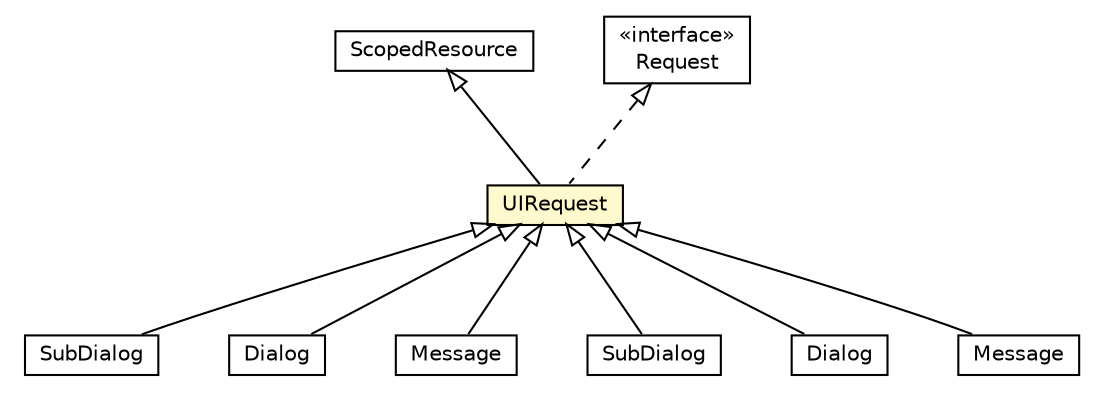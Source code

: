 #!/usr/local/bin/dot
#
# Class diagram 
# Generated by UMLGraph version R5_6-24-gf6e263 (http://www.umlgraph.org/)
#

digraph G {
	edge [fontname="Helvetica",fontsize=10,labelfontname="Helvetica",labelfontsize=10];
	node [fontname="Helvetica",fontsize=10,shape=plaintext];
	nodesep=0.25;
	ranksep=0.5;
	// org.universAAL.middleware.rdf.ScopedResource
	c8491590 [label=<<table title="org.universAAL.middleware.rdf.ScopedResource" border="0" cellborder="1" cellspacing="0" cellpadding="2" port="p" href="../rdf/ScopedResource.html">
		<tr><td><table border="0" cellspacing="0" cellpadding="1">
<tr><td align="center" balign="center"> ScopedResource </td></tr>
		</table></td></tr>
		</table>>, URL="../rdf/ScopedResource.html", fontname="Helvetica", fontcolor="black", fontsize=10.0];
	// org.universAAL.middleware.bus.model.matchable.Request
	c8491844 [label=<<table title="org.universAAL.middleware.bus.model.matchable.Request" border="0" cellborder="1" cellspacing="0" cellpadding="2" port="p" href="../bus/model/matchable/Request.html">
		<tr><td><table border="0" cellspacing="0" cellpadding="1">
<tr><td align="center" balign="center"> &#171;interface&#187; </td></tr>
<tr><td align="center" balign="center"> Request </td></tr>
		</table></td></tr>
		</table>>, URL="../bus/model/matchable/Request.html", fontname="Helvetica", fontcolor="black", fontsize=10.0];
	// org.universAAL.middleware.ui.UIRequest
	c8491953 [label=<<table title="org.universAAL.middleware.ui.UIRequest" border="0" cellborder="1" cellspacing="0" cellpadding="2" port="p" bgcolor="lemonChiffon" href="./UIRequest.html">
		<tr><td><table border="0" cellspacing="0" cellpadding="1">
<tr><td align="center" balign="center"> UIRequest </td></tr>
		</table></td></tr>
		</table>>, URL="./UIRequest.html", fontname="Helvetica", fontcolor="black", fontsize=10.0];
	// org.universAAL.support.utils.ui.low.SubDialog
	c8492279 [label=<<table title="org.universAAL.support.utils.ui.low.SubDialog" border="0" cellborder="1" cellspacing="0" cellpadding="2" port="p" href="../../support/utils/ui/low/SubDialog.html">
		<tr><td><table border="0" cellspacing="0" cellpadding="1">
<tr><td align="center" balign="center"> SubDialog </td></tr>
		</table></td></tr>
		</table>>, URL="../../support/utils/ui/low/SubDialog.html", fontname="Helvetica", fontcolor="black", fontsize=10.0];
	// org.universAAL.support.utils.ui.low.Dialog
	c8492280 [label=<<table title="org.universAAL.support.utils.ui.low.Dialog" border="0" cellborder="1" cellspacing="0" cellpadding="2" port="p" href="../../support/utils/ui/low/Dialog.html">
		<tr><td><table border="0" cellspacing="0" cellpadding="1">
<tr><td align="center" balign="center"> Dialog </td></tr>
		</table></td></tr>
		</table>>, URL="../../support/utils/ui/low/Dialog.html", fontname="Helvetica", fontcolor="black", fontsize=10.0];
	// org.universAAL.support.utils.ui.low.Message
	c8492281 [label=<<table title="org.universAAL.support.utils.ui.low.Message" border="0" cellborder="1" cellspacing="0" cellpadding="2" port="p" href="../../support/utils/ui/low/Message.html">
		<tr><td><table border="0" cellspacing="0" cellpadding="1">
<tr><td align="center" balign="center"> Message </td></tr>
		</table></td></tr>
		</table>>, URL="../../support/utils/ui/low/Message.html", fontname="Helvetica", fontcolor="black", fontsize=10.0];
	// org.universAAL.utilities.api.ui.low.SubDialog
	c8492328 [label=<<table title="org.universAAL.utilities.api.ui.low.SubDialog" border="0" cellborder="1" cellspacing="0" cellpadding="2" port="p" href="../../utilities/api/ui/low/SubDialog.html">
		<tr><td><table border="0" cellspacing="0" cellpadding="1">
<tr><td align="center" balign="center"> SubDialog </td></tr>
		</table></td></tr>
		</table>>, URL="../../utilities/api/ui/low/SubDialog.html", fontname="Helvetica", fontcolor="black", fontsize=10.0];
	// org.universAAL.utilities.api.ui.low.Dialog
	c8492329 [label=<<table title="org.universAAL.utilities.api.ui.low.Dialog" border="0" cellborder="1" cellspacing="0" cellpadding="2" port="p" href="../../utilities/api/ui/low/Dialog.html">
		<tr><td><table border="0" cellspacing="0" cellpadding="1">
<tr><td align="center" balign="center"> Dialog </td></tr>
		</table></td></tr>
		</table>>, URL="../../utilities/api/ui/low/Dialog.html", fontname="Helvetica", fontcolor="black", fontsize=10.0];
	// org.universAAL.utilities.api.ui.low.Message
	c8492330 [label=<<table title="org.universAAL.utilities.api.ui.low.Message" border="0" cellborder="1" cellspacing="0" cellpadding="2" port="p" href="../../utilities/api/ui/low/Message.html">
		<tr><td><table border="0" cellspacing="0" cellpadding="1">
<tr><td align="center" balign="center"> Message </td></tr>
		</table></td></tr>
		</table>>, URL="../../utilities/api/ui/low/Message.html", fontname="Helvetica", fontcolor="black", fontsize=10.0];
	//org.universAAL.middleware.ui.UIRequest extends org.universAAL.middleware.rdf.ScopedResource
	c8491590:p -> c8491953:p [dir=back,arrowtail=empty];
	//org.universAAL.middleware.ui.UIRequest implements org.universAAL.middleware.bus.model.matchable.Request
	c8491844:p -> c8491953:p [dir=back,arrowtail=empty,style=dashed];
	//org.universAAL.support.utils.ui.low.SubDialog extends org.universAAL.middleware.ui.UIRequest
	c8491953:p -> c8492279:p [dir=back,arrowtail=empty];
	//org.universAAL.support.utils.ui.low.Dialog extends org.universAAL.middleware.ui.UIRequest
	c8491953:p -> c8492280:p [dir=back,arrowtail=empty];
	//org.universAAL.support.utils.ui.low.Message extends org.universAAL.middleware.ui.UIRequest
	c8491953:p -> c8492281:p [dir=back,arrowtail=empty];
	//org.universAAL.utilities.api.ui.low.SubDialog extends org.universAAL.middleware.ui.UIRequest
	c8491953:p -> c8492328:p [dir=back,arrowtail=empty];
	//org.universAAL.utilities.api.ui.low.Dialog extends org.universAAL.middleware.ui.UIRequest
	c8491953:p -> c8492329:p [dir=back,arrowtail=empty];
	//org.universAAL.utilities.api.ui.low.Message extends org.universAAL.middleware.ui.UIRequest
	c8491953:p -> c8492330:p [dir=back,arrowtail=empty];
}


